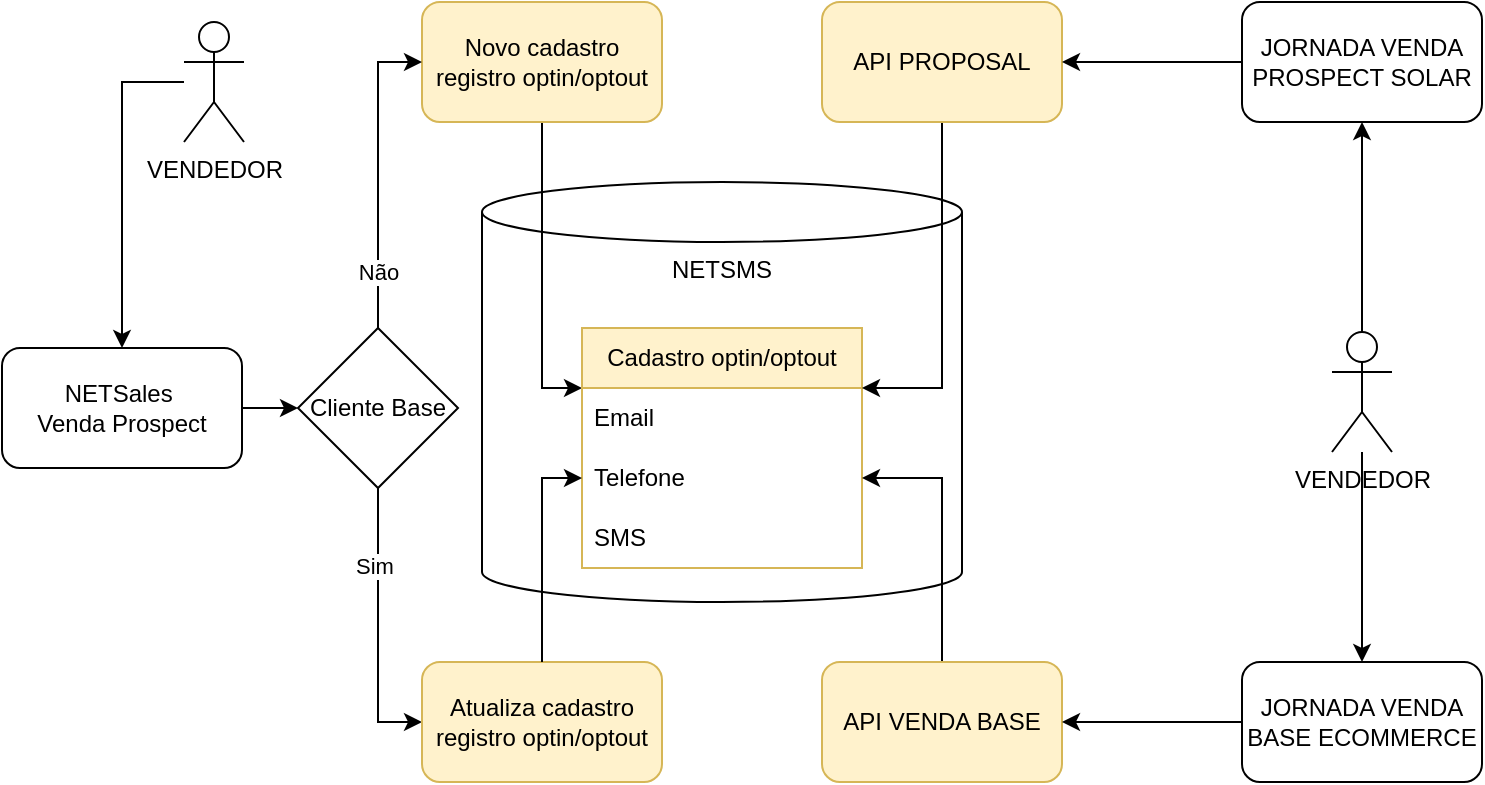 <mxfile version="24.3.1" type="github">
  <diagram name="Venda Prospect" id="NPQVaTTvWhRDFUkvkyOC">
    <mxGraphModel dx="1050" dy="530" grid="1" gridSize="10" guides="1" tooltips="1" connect="1" arrows="1" fold="1" page="1" pageScale="1" pageWidth="827" pageHeight="1169" math="0" shadow="0">
      <root>
        <mxCell id="0" />
        <mxCell id="1" parent="0" />
        <mxCell id="WPxFGDH8g9c_htjjQB-0-18" value="NETSMS" style="shape=cylinder3;whiteSpace=wrap;html=1;boundedLbl=1;backgroundOutline=1;size=15;verticalAlign=top;" vertex="1" parent="1">
          <mxGeometry x="260" y="110" width="240" height="210" as="geometry" />
        </mxCell>
        <mxCell id="WPxFGDH8g9c_htjjQB-0-19" style="edgeStyle=orthogonalEdgeStyle;rounded=0;orthogonalLoop=1;jettySize=auto;html=1;entryX=0.5;entryY=0;entryDx=0;entryDy=0;" edge="1" parent="1" source="WPxFGDH8g9c_htjjQB-0-1" target="WPxFGDH8g9c_htjjQB-0-2">
          <mxGeometry relative="1" as="geometry">
            <mxPoint x="60" y="60" as="sourcePoint" />
            <Array as="points">
              <mxPoint x="80" y="60" />
            </Array>
          </mxGeometry>
        </mxCell>
        <mxCell id="WPxFGDH8g9c_htjjQB-0-1" value="VENDEDOR" style="shape=umlActor;verticalLabelPosition=bottom;verticalAlign=top;html=1;outlineConnect=0;" vertex="1" parent="1">
          <mxGeometry x="111" y="30" width="30" height="60" as="geometry" />
        </mxCell>
        <mxCell id="WPxFGDH8g9c_htjjQB-0-12" style="edgeStyle=orthogonalEdgeStyle;rounded=0;orthogonalLoop=1;jettySize=auto;html=1;entryX=0;entryY=0.5;entryDx=0;entryDy=0;" edge="1" parent="1" source="WPxFGDH8g9c_htjjQB-0-2" target="WPxFGDH8g9c_htjjQB-0-9">
          <mxGeometry relative="1" as="geometry" />
        </mxCell>
        <mxCell id="WPxFGDH8g9c_htjjQB-0-2" value="NETSales&amp;nbsp;&lt;div&gt;Venda Prospect&lt;/div&gt;" style="rounded=1;whiteSpace=wrap;html=1;" vertex="1" parent="1">
          <mxGeometry x="20" y="193" width="120" height="60" as="geometry" />
        </mxCell>
        <mxCell id="WPxFGDH8g9c_htjjQB-0-8" style="edgeStyle=orthogonalEdgeStyle;rounded=0;orthogonalLoop=1;jettySize=auto;html=1;entryX=0;entryY=0.25;entryDx=0;entryDy=0;" edge="1" parent="1" source="WPxFGDH8g9c_htjjQB-0-3" target="WPxFGDH8g9c_htjjQB-0-4">
          <mxGeometry relative="1" as="geometry" />
        </mxCell>
        <mxCell id="WPxFGDH8g9c_htjjQB-0-3" value="Novo cadastro registro optin/optout" style="rounded=1;whiteSpace=wrap;html=1;fillColor=#fff2cc;strokeColor=#d6b656;" vertex="1" parent="1">
          <mxGeometry x="230" y="20" width="120" height="60" as="geometry" />
        </mxCell>
        <mxCell id="WPxFGDH8g9c_htjjQB-0-4" value="Cadastro optin/optout" style="swimlane;fontStyle=0;childLayout=stackLayout;horizontal=1;startSize=30;horizontalStack=0;resizeParent=1;resizeParentMax=0;resizeLast=0;collapsible=1;marginBottom=0;whiteSpace=wrap;html=1;fillColor=#fff2cc;strokeColor=#d6b656;" vertex="1" parent="1">
          <mxGeometry x="310" y="183" width="140" height="120" as="geometry" />
        </mxCell>
        <mxCell id="WPxFGDH8g9c_htjjQB-0-5" value="Email" style="text;strokeColor=none;fillColor=none;align=left;verticalAlign=middle;spacingLeft=4;spacingRight=4;overflow=hidden;points=[[0,0.5],[1,0.5]];portConstraint=eastwest;rotatable=0;whiteSpace=wrap;html=1;" vertex="1" parent="WPxFGDH8g9c_htjjQB-0-4">
          <mxGeometry y="30" width="140" height="30" as="geometry" />
        </mxCell>
        <mxCell id="WPxFGDH8g9c_htjjQB-0-6" value="Telefone" style="text;strokeColor=none;fillColor=none;align=left;verticalAlign=middle;spacingLeft=4;spacingRight=4;overflow=hidden;points=[[0,0.5],[1,0.5]];portConstraint=eastwest;rotatable=0;whiteSpace=wrap;html=1;" vertex="1" parent="WPxFGDH8g9c_htjjQB-0-4">
          <mxGeometry y="60" width="140" height="30" as="geometry" />
        </mxCell>
        <mxCell id="WPxFGDH8g9c_htjjQB-0-7" value="SMS" style="text;strokeColor=none;fillColor=none;align=left;verticalAlign=middle;spacingLeft=4;spacingRight=4;overflow=hidden;points=[[0,0.5],[1,0.5]];portConstraint=eastwest;rotatable=0;whiteSpace=wrap;html=1;" vertex="1" parent="WPxFGDH8g9c_htjjQB-0-4">
          <mxGeometry y="90" width="140" height="30" as="geometry" />
        </mxCell>
        <mxCell id="WPxFGDH8g9c_htjjQB-0-10" style="edgeStyle=orthogonalEdgeStyle;rounded=0;orthogonalLoop=1;jettySize=auto;html=1;entryX=0;entryY=0.5;entryDx=0;entryDy=0;exitX=0.5;exitY=0;exitDx=0;exitDy=0;" edge="1" parent="1" source="WPxFGDH8g9c_htjjQB-0-9" target="WPxFGDH8g9c_htjjQB-0-3">
          <mxGeometry relative="1" as="geometry" />
        </mxCell>
        <mxCell id="WPxFGDH8g9c_htjjQB-0-11" value="Não" style="edgeLabel;html=1;align=center;verticalAlign=middle;resizable=0;points=[];" vertex="1" connectable="0" parent="WPxFGDH8g9c_htjjQB-0-10">
          <mxGeometry x="-0.639" relative="1" as="geometry">
            <mxPoint as="offset" />
          </mxGeometry>
        </mxCell>
        <mxCell id="WPxFGDH8g9c_htjjQB-0-14" style="edgeStyle=orthogonalEdgeStyle;rounded=0;orthogonalLoop=1;jettySize=auto;html=1;entryX=0;entryY=0.5;entryDx=0;entryDy=0;exitX=0.5;exitY=1;exitDx=0;exitDy=0;" edge="1" parent="1" source="WPxFGDH8g9c_htjjQB-0-9" target="WPxFGDH8g9c_htjjQB-0-13">
          <mxGeometry relative="1" as="geometry" />
        </mxCell>
        <mxCell id="WPxFGDH8g9c_htjjQB-0-15" value="Sim" style="edgeLabel;html=1;align=center;verticalAlign=middle;resizable=0;points=[];" vertex="1" connectable="0" parent="WPxFGDH8g9c_htjjQB-0-14">
          <mxGeometry x="-0.44" y="-2" relative="1" as="geometry">
            <mxPoint as="offset" />
          </mxGeometry>
        </mxCell>
        <mxCell id="WPxFGDH8g9c_htjjQB-0-9" value="Cliente Base" style="rhombus;whiteSpace=wrap;html=1;" vertex="1" parent="1">
          <mxGeometry x="168" y="183" width="80" height="80" as="geometry" />
        </mxCell>
        <mxCell id="WPxFGDH8g9c_htjjQB-0-13" value="Atualiza cadastro registro optin/optout" style="rounded=1;whiteSpace=wrap;html=1;fillColor=#fff2cc;strokeColor=#d6b656;" vertex="1" parent="1">
          <mxGeometry x="230" y="350" width="120" height="60" as="geometry" />
        </mxCell>
        <mxCell id="WPxFGDH8g9c_htjjQB-0-16" style="edgeStyle=orthogonalEdgeStyle;rounded=0;orthogonalLoop=1;jettySize=auto;html=1;entryX=0;entryY=0.5;entryDx=0;entryDy=0;" edge="1" parent="1" source="WPxFGDH8g9c_htjjQB-0-13" target="WPxFGDH8g9c_htjjQB-0-6">
          <mxGeometry relative="1" as="geometry" />
        </mxCell>
        <mxCell id="WPxFGDH8g9c_htjjQB-0-22" style="edgeStyle=orthogonalEdgeStyle;rounded=0;orthogonalLoop=1;jettySize=auto;html=1;entryX=1;entryY=0.25;entryDx=0;entryDy=0;" edge="1" parent="1" source="WPxFGDH8g9c_htjjQB-0-21" target="WPxFGDH8g9c_htjjQB-0-4">
          <mxGeometry relative="1" as="geometry" />
        </mxCell>
        <mxCell id="WPxFGDH8g9c_htjjQB-0-21" value="API PROPOSAL" style="rounded=1;whiteSpace=wrap;html=1;fillColor=#fff2cc;strokeColor=#d6b656;" vertex="1" parent="1">
          <mxGeometry x="430" y="20" width="120" height="60" as="geometry" />
        </mxCell>
        <mxCell id="WPxFGDH8g9c_htjjQB-0-24" style="edgeStyle=orthogonalEdgeStyle;rounded=0;orthogonalLoop=1;jettySize=auto;html=1;entryX=1;entryY=0.5;entryDx=0;entryDy=0;" edge="1" parent="1" source="WPxFGDH8g9c_htjjQB-0-23" target="WPxFGDH8g9c_htjjQB-0-6">
          <mxGeometry relative="1" as="geometry" />
        </mxCell>
        <mxCell id="WPxFGDH8g9c_htjjQB-0-23" value="API VENDA BASE" style="rounded=1;whiteSpace=wrap;html=1;fillColor=#fff2cc;strokeColor=#d6b656;" vertex="1" parent="1">
          <mxGeometry x="430" y="350" width="120" height="60" as="geometry" />
        </mxCell>
        <mxCell id="WPxFGDH8g9c_htjjQB-0-26" style="edgeStyle=orthogonalEdgeStyle;rounded=0;orthogonalLoop=1;jettySize=auto;html=1;entryX=1;entryY=0.5;entryDx=0;entryDy=0;" edge="1" parent="1" source="WPxFGDH8g9c_htjjQB-0-25" target="WPxFGDH8g9c_htjjQB-0-21">
          <mxGeometry relative="1" as="geometry" />
        </mxCell>
        <mxCell id="WPxFGDH8g9c_htjjQB-0-25" value="JORNADA VENDA PROSPECT SOLAR" style="rounded=1;whiteSpace=wrap;html=1;" vertex="1" parent="1">
          <mxGeometry x="640" y="20" width="120" height="60" as="geometry" />
        </mxCell>
        <mxCell id="WPxFGDH8g9c_htjjQB-0-28" style="edgeStyle=orthogonalEdgeStyle;rounded=0;orthogonalLoop=1;jettySize=auto;html=1;entryX=1;entryY=0.5;entryDx=0;entryDy=0;" edge="1" parent="1" source="WPxFGDH8g9c_htjjQB-0-27" target="WPxFGDH8g9c_htjjQB-0-23">
          <mxGeometry relative="1" as="geometry" />
        </mxCell>
        <mxCell id="WPxFGDH8g9c_htjjQB-0-27" value="JORNADA VENDA BASE ECOMMERCE" style="rounded=1;whiteSpace=wrap;html=1;" vertex="1" parent="1">
          <mxGeometry x="640" y="350" width="120" height="60" as="geometry" />
        </mxCell>
        <mxCell id="WPxFGDH8g9c_htjjQB-0-30" style="edgeStyle=orthogonalEdgeStyle;rounded=0;orthogonalLoop=1;jettySize=auto;html=1;entryX=0.5;entryY=1;entryDx=0;entryDy=0;" edge="1" parent="1" source="WPxFGDH8g9c_htjjQB-0-29" target="WPxFGDH8g9c_htjjQB-0-25">
          <mxGeometry relative="1" as="geometry" />
        </mxCell>
        <mxCell id="WPxFGDH8g9c_htjjQB-0-31" style="edgeStyle=orthogonalEdgeStyle;rounded=0;orthogonalLoop=1;jettySize=auto;html=1;" edge="1" parent="1" source="WPxFGDH8g9c_htjjQB-0-29" target="WPxFGDH8g9c_htjjQB-0-27">
          <mxGeometry relative="1" as="geometry" />
        </mxCell>
        <mxCell id="WPxFGDH8g9c_htjjQB-0-29" value="VENDEDOR" style="shape=umlActor;verticalLabelPosition=bottom;verticalAlign=top;html=1;outlineConnect=0;" vertex="1" parent="1">
          <mxGeometry x="685" y="185" width="30" height="60" as="geometry" />
        </mxCell>
      </root>
    </mxGraphModel>
  </diagram>
</mxfile>
